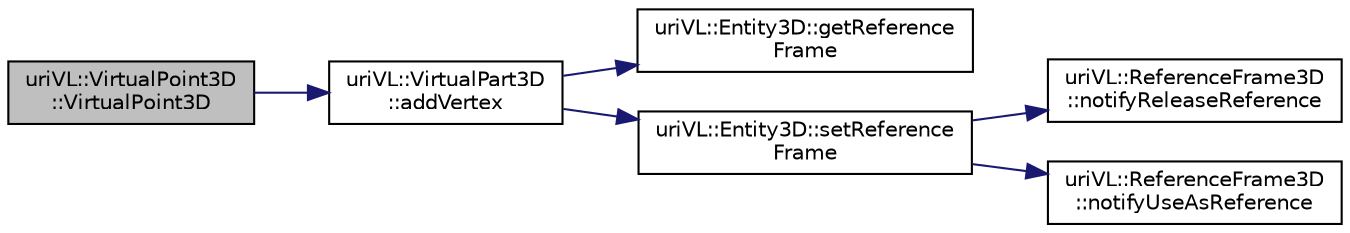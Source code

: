 digraph "uriVL::VirtualPoint3D::VirtualPoint3D"
{
  edge [fontname="Helvetica",fontsize="10",labelfontname="Helvetica",labelfontsize="10"];
  node [fontname="Helvetica",fontsize="10",shape=record];
  rankdir="LR";
  Node1 [label="uriVL::VirtualPoint3D\l::VirtualPoint3D",height=0.2,width=0.4,color="black", fillcolor="grey75", style="filled", fontcolor="black"];
  Node1 -> Node2 [color="midnightblue",fontsize="10",style="solid",fontname="Helvetica"];
  Node2 [label="uriVL::VirtualPart3D\l::addVertex",height=0.2,width=0.4,color="black", fillcolor="white", style="filled",URL="$classuriVL_1_1VirtualPart3D.html#af7093d14f0d6008de11a27a0c63ad17e",tooltip="Adds a vertex to the part. "];
  Node2 -> Node3 [color="midnightblue",fontsize="10",style="solid",fontname="Helvetica"];
  Node3 [label="uriVL::Entity3D::getReference\lFrame",height=0.2,width=0.4,color="black", fillcolor="white", style="filled",URL="$classuriVL_1_1Entity3D.html#a053c44b3053091f27490756315cb96a0",tooltip="Returns the reference frame relative to which the 3D entity is defined. "];
  Node2 -> Node4 [color="midnightblue",fontsize="10",style="solid",fontname="Helvetica"];
  Node4 [label="uriVL::Entity3D::setReference\lFrame",height=0.2,width=0.4,color="black", fillcolor="white", style="filled",URL="$classuriVL_1_1Entity3D.html#ada68d0b467c331281f5db0ef70f914ce",tooltip="Sets the reference frame relative to which the 3D entity is defined. "];
  Node4 -> Node5 [color="midnightblue",fontsize="10",style="solid",fontname="Helvetica"];
  Node5 [label="uriVL::ReferenceFrame3D\l::notifyReleaseReference",height=0.2,width=0.4,color="black", fillcolor="white", style="filled",URL="$classuriVL_1_1ReferenceFrame3D.html#ae34f9724fa7f9d96db8bb9f6b90fb08e",tooltip="Called by a 3D entity that reports itself to this reference frame to tell it that it does not use it ..."];
  Node4 -> Node6 [color="midnightblue",fontsize="10",style="solid",fontname="Helvetica"];
  Node6 [label="uriVL::ReferenceFrame3D\l::notifyUseAsReference",height=0.2,width=0.4,color="black", fillcolor="white", style="filled",URL="$classuriVL_1_1ReferenceFrame3D.html#a3a3db9c75833c3f17a8982cadab7f0d6",tooltip="Called by a 3D entity that reports itself to this reference frame to tell it that it uses it as a ref..."];
}
